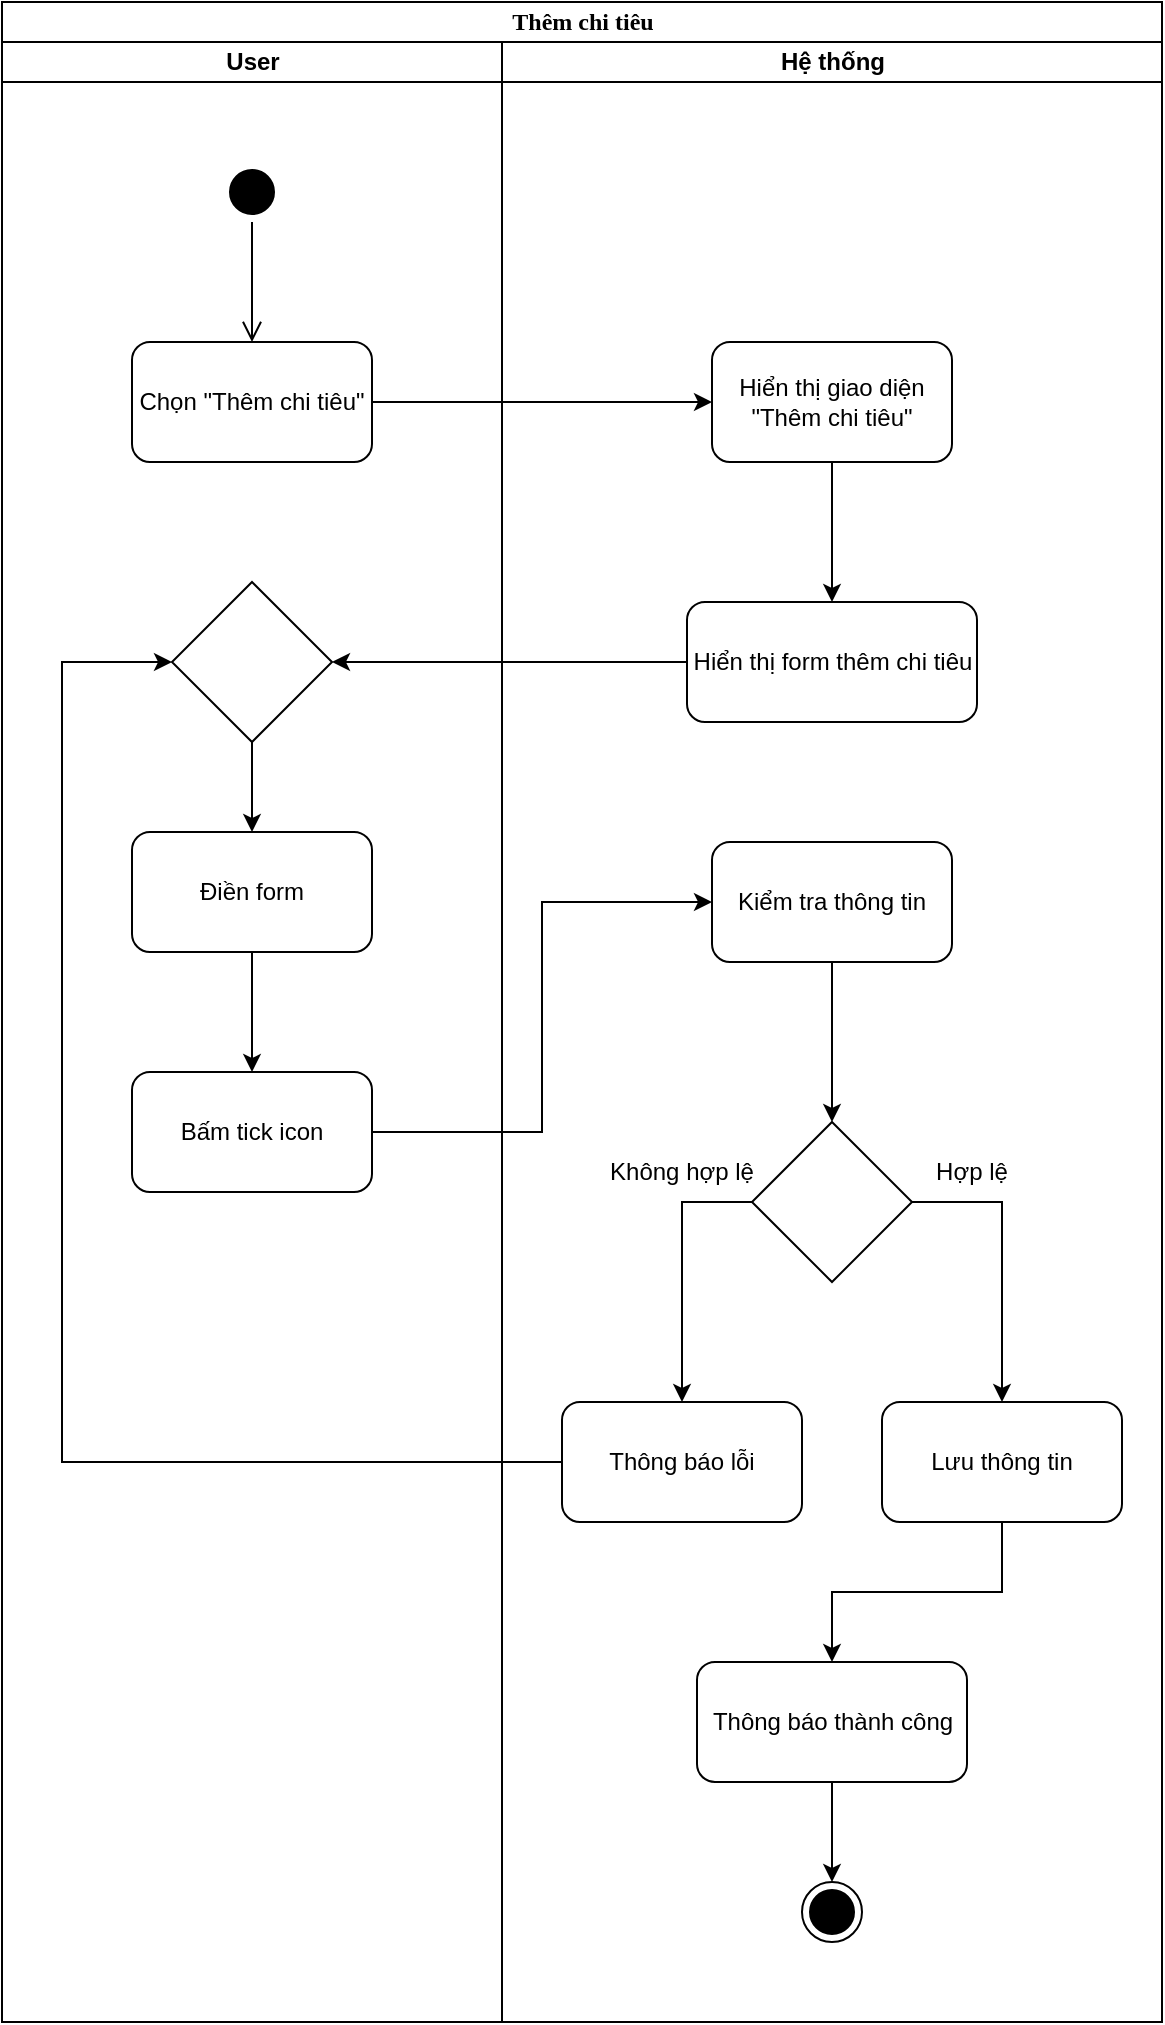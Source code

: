 <mxfile version="20.3.0" type="device"><diagram name="Page-1" id="0783ab3e-0a74-02c8-0abd-f7b4e66b4bec"><mxGraphModel dx="1738" dy="1113" grid="1" gridSize="10" guides="1" tooltips="1" connect="1" arrows="1" fold="1" page="1" pageScale="1" pageWidth="850" pageHeight="1100" background="none" math="0" shadow="0"><root><mxCell id="0"/><mxCell id="1" parent="0"/><mxCell id="1c1d494c118603dd-1" value="Thêm chi tiêu" style="swimlane;html=1;childLayout=stackLayout;startSize=20;rounded=0;shadow=0;comic=0;labelBackgroundColor=none;strokeWidth=1;fontFamily=Verdana;fontSize=12;align=center;" parent="1" vertex="1"><mxGeometry x="30" y="20" width="580" height="1010" as="geometry"/></mxCell><mxCell id="1c1d494c118603dd-2" value="User" style="swimlane;html=1;startSize=20;" parent="1c1d494c118603dd-1" vertex="1"><mxGeometry y="20" width="250" height="990" as="geometry"/></mxCell><mxCell id="w1nE35XZ_QkulJ2WmM_F-1" value="" style="ellipse;html=1;shape=startState;fillColor=#000000;strokeColor=#000000;" vertex="1" parent="1c1d494c118603dd-2"><mxGeometry x="110" y="60" width="30" height="30" as="geometry"/></mxCell><mxCell id="w1nE35XZ_QkulJ2WmM_F-2" value="" style="edgeStyle=orthogonalEdgeStyle;html=1;verticalAlign=bottom;endArrow=open;endSize=8;strokeColor=#000000;rounded=0;entryX=0.5;entryY=0;entryDx=0;entryDy=0;" edge="1" source="w1nE35XZ_QkulJ2WmM_F-1" parent="1c1d494c118603dd-2" target="w1nE35XZ_QkulJ2WmM_F-3"><mxGeometry relative="1" as="geometry"><mxPoint x="125" y="150" as="targetPoint"/></mxGeometry></mxCell><mxCell id="w1nE35XZ_QkulJ2WmM_F-3" value="Chọn &quot;Thêm chi tiêu&quot;" style="rounded=1;whiteSpace=wrap;html=1;strokeColor=#000000;fillColor=#FFFFFF;" vertex="1" parent="1c1d494c118603dd-2"><mxGeometry x="65" y="150" width="120" height="60" as="geometry"/></mxCell><mxCell id="w1nE35XZ_QkulJ2WmM_F-11" style="edgeStyle=orthogonalEdgeStyle;rounded=0;orthogonalLoop=1;jettySize=auto;html=1;entryX=0.5;entryY=0;entryDx=0;entryDy=0;strokeColor=#000000;" edge="1" parent="1c1d494c118603dd-2" source="w1nE35XZ_QkulJ2WmM_F-8" target="w1nE35XZ_QkulJ2WmM_F-10"><mxGeometry relative="1" as="geometry"/></mxCell><mxCell id="w1nE35XZ_QkulJ2WmM_F-8" value="Điền form" style="rounded=1;whiteSpace=wrap;html=1;strokeColor=#000000;fillColor=#FFFFFF;" vertex="1" parent="1c1d494c118603dd-2"><mxGeometry x="65" y="395" width="120" height="60" as="geometry"/></mxCell><mxCell id="w1nE35XZ_QkulJ2WmM_F-10" value="Bấm tick icon" style="rounded=1;whiteSpace=wrap;html=1;strokeColor=#000000;fillColor=#FFFFFF;" vertex="1" parent="1c1d494c118603dd-2"><mxGeometry x="65" y="515" width="120" height="60" as="geometry"/></mxCell><mxCell id="w1nE35XZ_QkulJ2WmM_F-20" style="edgeStyle=orthogonalEdgeStyle;rounded=0;orthogonalLoop=1;jettySize=auto;html=1;entryX=0.5;entryY=0;entryDx=0;entryDy=0;strokeColor=#000000;" edge="1" parent="1c1d494c118603dd-2" source="w1nE35XZ_QkulJ2WmM_F-19" target="w1nE35XZ_QkulJ2WmM_F-8"><mxGeometry relative="1" as="geometry"/></mxCell><mxCell id="w1nE35XZ_QkulJ2WmM_F-19" value="" style="rhombus;whiteSpace=wrap;html=1;strokeColor=#000000;fillColor=#FFFFFF;" vertex="1" parent="1c1d494c118603dd-2"><mxGeometry x="85" y="270" width="80" height="80" as="geometry"/></mxCell><mxCell id="1c1d494c118603dd-3" value="Hệ thống" style="swimlane;html=1;startSize=20;" parent="1c1d494c118603dd-1" vertex="1"><mxGeometry x="250" y="20" width="330" height="990" as="geometry"/></mxCell><mxCell id="w1nE35XZ_QkulJ2WmM_F-7" style="edgeStyle=orthogonalEdgeStyle;rounded=0;orthogonalLoop=1;jettySize=auto;html=1;entryX=0.5;entryY=0;entryDx=0;entryDy=0;strokeColor=#000000;" edge="1" parent="1c1d494c118603dd-3" source="w1nE35XZ_QkulJ2WmM_F-4" target="w1nE35XZ_QkulJ2WmM_F-6"><mxGeometry relative="1" as="geometry"/></mxCell><mxCell id="w1nE35XZ_QkulJ2WmM_F-4" value="Hiển thị giao diện &quot;Thêm chi tiêu&quot;" style="rounded=1;whiteSpace=wrap;html=1;strokeColor=#000000;fillColor=#FFFFFF;" vertex="1" parent="1c1d494c118603dd-3"><mxGeometry x="105" y="150" width="120" height="60" as="geometry"/></mxCell><mxCell id="w1nE35XZ_QkulJ2WmM_F-6" value="Hiển thị form thêm chi tiêu" style="rounded=1;whiteSpace=wrap;html=1;strokeColor=#000000;fillColor=#FFFFFF;" vertex="1" parent="1c1d494c118603dd-3"><mxGeometry x="92.5" y="280" width="145" height="60" as="geometry"/></mxCell><mxCell id="w1nE35XZ_QkulJ2WmM_F-15" style="edgeStyle=orthogonalEdgeStyle;rounded=0;orthogonalLoop=1;jettySize=auto;html=1;entryX=0.5;entryY=0;entryDx=0;entryDy=0;strokeColor=#000000;" edge="1" parent="1c1d494c118603dd-3" source="w1nE35XZ_QkulJ2WmM_F-12" target="w1nE35XZ_QkulJ2WmM_F-14"><mxGeometry relative="1" as="geometry"/></mxCell><mxCell id="w1nE35XZ_QkulJ2WmM_F-12" value="Kiểm tra thông tin" style="rounded=1;whiteSpace=wrap;html=1;strokeColor=#000000;fillColor=#FFFFFF;" vertex="1" parent="1c1d494c118603dd-3"><mxGeometry x="105" y="400" width="120" height="60" as="geometry"/></mxCell><mxCell id="w1nE35XZ_QkulJ2WmM_F-17" style="edgeStyle=orthogonalEdgeStyle;rounded=0;orthogonalLoop=1;jettySize=auto;html=1;entryX=0.5;entryY=0;entryDx=0;entryDy=0;strokeColor=#000000;" edge="1" parent="1c1d494c118603dd-3" source="w1nE35XZ_QkulJ2WmM_F-14" target="w1nE35XZ_QkulJ2WmM_F-16"><mxGeometry relative="1" as="geometry"><Array as="points"><mxPoint x="90" y="580"/></Array></mxGeometry></mxCell><mxCell id="w1nE35XZ_QkulJ2WmM_F-23" style="edgeStyle=orthogonalEdgeStyle;rounded=0;orthogonalLoop=1;jettySize=auto;html=1;entryX=0.5;entryY=0;entryDx=0;entryDy=0;strokeColor=#000000;" edge="1" parent="1c1d494c118603dd-3" source="w1nE35XZ_QkulJ2WmM_F-14" target="w1nE35XZ_QkulJ2WmM_F-22"><mxGeometry relative="1" as="geometry"><Array as="points"><mxPoint x="250" y="580"/></Array></mxGeometry></mxCell><mxCell id="w1nE35XZ_QkulJ2WmM_F-14" value="" style="rhombus;whiteSpace=wrap;html=1;strokeColor=#000000;fillColor=#FFFFFF;" vertex="1" parent="1c1d494c118603dd-3"><mxGeometry x="125" y="540" width="80" height="80" as="geometry"/></mxCell><mxCell id="w1nE35XZ_QkulJ2WmM_F-16" value="Thông báo lỗi" style="rounded=1;whiteSpace=wrap;html=1;strokeColor=#000000;fillColor=#FFFFFF;" vertex="1" parent="1c1d494c118603dd-3"><mxGeometry x="30" y="680" width="120" height="60" as="geometry"/></mxCell><mxCell id="w1nE35XZ_QkulJ2WmM_F-21" value="Không hợp lệ" style="text;html=1;strokeColor=none;fillColor=none;align=center;verticalAlign=middle;whiteSpace=wrap;rounded=0;" vertex="1" parent="1c1d494c118603dd-3"><mxGeometry x="50" y="550" width="80" height="30" as="geometry"/></mxCell><mxCell id="w1nE35XZ_QkulJ2WmM_F-26" style="edgeStyle=orthogonalEdgeStyle;rounded=0;orthogonalLoop=1;jettySize=auto;html=1;strokeColor=#000000;" edge="1" parent="1c1d494c118603dd-3" source="w1nE35XZ_QkulJ2WmM_F-22" target="w1nE35XZ_QkulJ2WmM_F-25"><mxGeometry relative="1" as="geometry"/></mxCell><mxCell id="w1nE35XZ_QkulJ2WmM_F-22" value="Lưu thông tin" style="rounded=1;whiteSpace=wrap;html=1;strokeColor=#000000;fillColor=#FFFFFF;" vertex="1" parent="1c1d494c118603dd-3"><mxGeometry x="190" y="680" width="120" height="60" as="geometry"/></mxCell><mxCell id="w1nE35XZ_QkulJ2WmM_F-24" value="Hợp lệ" style="text;html=1;strokeColor=none;fillColor=none;align=center;verticalAlign=middle;whiteSpace=wrap;rounded=0;" vertex="1" parent="1c1d494c118603dd-3"><mxGeometry x="205" y="550" width="60" height="30" as="geometry"/></mxCell><mxCell id="w1nE35XZ_QkulJ2WmM_F-28" style="edgeStyle=orthogonalEdgeStyle;rounded=0;orthogonalLoop=1;jettySize=auto;html=1;entryX=0.5;entryY=0;entryDx=0;entryDy=0;strokeColor=#000000;" edge="1" parent="1c1d494c118603dd-3" source="w1nE35XZ_QkulJ2WmM_F-25" target="w1nE35XZ_QkulJ2WmM_F-27"><mxGeometry relative="1" as="geometry"/></mxCell><mxCell id="w1nE35XZ_QkulJ2WmM_F-25" value="Thông báo thành công" style="rounded=1;whiteSpace=wrap;html=1;strokeColor=#000000;fillColor=#FFFFFF;" vertex="1" parent="1c1d494c118603dd-3"><mxGeometry x="97.5" y="810" width="135" height="60" as="geometry"/></mxCell><mxCell id="w1nE35XZ_QkulJ2WmM_F-27" value="" style="ellipse;html=1;shape=endState;fillColor=#000000;strokeColor=#000000;" vertex="1" parent="1c1d494c118603dd-3"><mxGeometry x="150" y="920" width="30" height="30" as="geometry"/></mxCell><mxCell id="w1nE35XZ_QkulJ2WmM_F-5" style="edgeStyle=orthogonalEdgeStyle;rounded=0;orthogonalLoop=1;jettySize=auto;html=1;entryX=0;entryY=0.5;entryDx=0;entryDy=0;strokeColor=#000000;" edge="1" parent="1c1d494c118603dd-1" source="w1nE35XZ_QkulJ2WmM_F-3" target="w1nE35XZ_QkulJ2WmM_F-4"><mxGeometry relative="1" as="geometry"/></mxCell><mxCell id="w1nE35XZ_QkulJ2WmM_F-9" style="edgeStyle=orthogonalEdgeStyle;rounded=0;orthogonalLoop=1;jettySize=auto;html=1;entryX=1;entryY=0.5;entryDx=0;entryDy=0;strokeColor=#000000;" edge="1" parent="1c1d494c118603dd-1" source="w1nE35XZ_QkulJ2WmM_F-6" target="w1nE35XZ_QkulJ2WmM_F-19"><mxGeometry relative="1" as="geometry"/></mxCell><mxCell id="w1nE35XZ_QkulJ2WmM_F-13" style="edgeStyle=orthogonalEdgeStyle;rounded=0;orthogonalLoop=1;jettySize=auto;html=1;entryX=0;entryY=0.5;entryDx=0;entryDy=0;strokeColor=#000000;" edge="1" parent="1c1d494c118603dd-1" source="w1nE35XZ_QkulJ2WmM_F-10" target="w1nE35XZ_QkulJ2WmM_F-12"><mxGeometry relative="1" as="geometry"/></mxCell><mxCell id="w1nE35XZ_QkulJ2WmM_F-18" style="edgeStyle=orthogonalEdgeStyle;rounded=0;orthogonalLoop=1;jettySize=auto;html=1;strokeColor=#000000;entryX=0;entryY=0.5;entryDx=0;entryDy=0;" edge="1" parent="1c1d494c118603dd-1" source="w1nE35XZ_QkulJ2WmM_F-16" target="w1nE35XZ_QkulJ2WmM_F-19"><mxGeometry relative="1" as="geometry"><mxPoint x="20" y="480" as="targetPoint"/><Array as="points"><mxPoint x="30" y="730"/><mxPoint x="30" y="330"/></Array></mxGeometry></mxCell></root></mxGraphModel></diagram></mxfile>